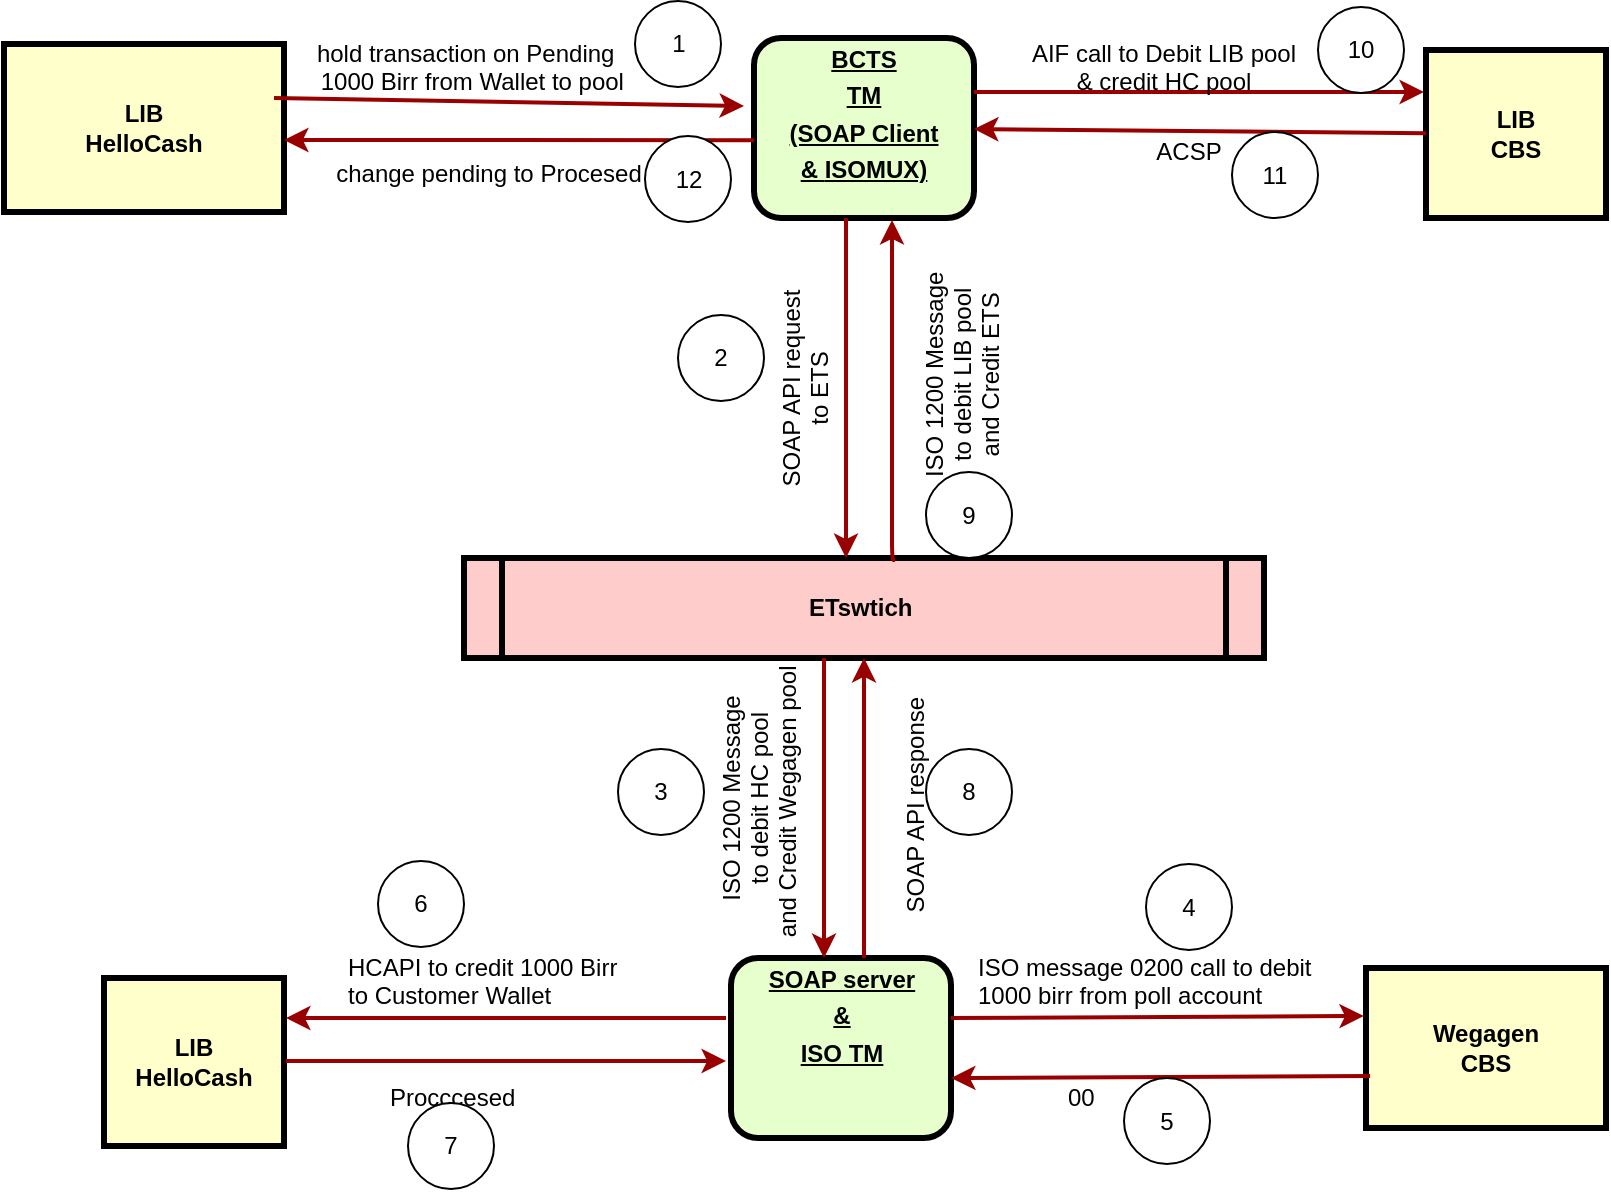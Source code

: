 <mxfile version="12.1.1" type="github" pages="1"><diagram name="Page-1" id="c7558073-3199-34d8-9f00-42111426c3f3"><mxGraphModel dx="1613" dy="431" grid="1" gridSize="10" guides="1" tooltips="1" connect="1" arrows="1" fold="1" page="1" pageScale="1" pageWidth="826" pageHeight="1169" background="#ffffff" math="0" shadow="0"><root><mxCell id="0"/><mxCell id="1" parent="0"/><mxCell id="2" value="&lt;p style=&quot;margin: 0px ; margin-top: 4px ; text-align: center ; text-decoration: underline&quot;&gt;BCTS&lt;/p&gt;&lt;p style=&quot;margin: 0px ; margin-top: 4px ; text-align: center ; text-decoration: underline&quot;&gt;TM&lt;/p&gt;&lt;p style=&quot;margin: 0px ; margin-top: 4px ; text-align: center ; text-decoration: underline&quot;&gt;(SOAP Client&lt;/p&gt;&lt;p style=&quot;margin: 0px ; margin-top: 4px ; text-align: center ; text-decoration: underline&quot;&gt;&amp;amp;&amp;nbsp;&lt;span&gt;ISOMUX)&lt;/span&gt;&lt;/p&gt;" style="verticalAlign=middle;align=center;overflow=fill;fontSize=12;fontFamily=Helvetica;html=1;rounded=1;fontStyle=1;strokeWidth=3;fillColor=#E6FFCC" parent="1" vertex="1"><mxGeometry x="355" y="130" width="110" height="90" as="geometry"/></mxCell><mxCell id="3" value="LIB&#10;HelloCash" style="whiteSpace=wrap;align=center;verticalAlign=middle;fontStyle=1;strokeWidth=3;fillColor=#FFFFCC" parent="1" vertex="1"><mxGeometry x="-20" y="133" width="140" height="84" as="geometry"/></mxCell><mxCell id="4" value="LIB&#10;CBS" style="whiteSpace=wrap;align=center;verticalAlign=middle;fontStyle=1;strokeWidth=3;fillColor=#FFFFCC" parent="1" vertex="1"><mxGeometry x="691" y="136" width="90" height="84" as="geometry"/></mxCell><mxCell id="5" value="ETswtich " style="shape=process;whiteSpace=wrap;align=center;verticalAlign=middle;size=0.048;fontStyle=1;strokeWidth=3;fillColor=#FFCCCC" parent="1" vertex="1"><mxGeometry x="210.0" y="390" width="400" height="50" as="geometry"/></mxCell><mxCell id="36" value="" style="edgeStyle=none;noEdgeStyle=1;strokeColor=#990000;strokeWidth=2;" parent="1" edge="1"><mxGeometry width="100" height="100" relative="1" as="geometry"><mxPoint x="115" y="160" as="sourcePoint"/><mxPoint x="350" y="164" as="targetPoint"/><Array as="points"/></mxGeometry></mxCell><mxCell id="37" value="" style="edgeStyle=none;noEdgeStyle=1;strokeColor=#990000;strokeWidth=2" parent="1" source="4" target="2" edge="1"><mxGeometry width="100" height="100" relative="1" as="geometry"><mxPoint x="280" y="190" as="sourcePoint"/><mxPoint x="380" y="90" as="targetPoint"/></mxGeometry></mxCell><mxCell id="11" value="&lt;p style=&quot;margin: 0px ; margin-top: 4px ; text-align: center ; text-decoration: underline&quot;&gt;SOAP server&lt;/p&gt;&lt;p style=&quot;margin: 0px ; margin-top: 4px ; text-align: center ; text-decoration: underline&quot;&gt;&amp;amp;&lt;/p&gt;&lt;p style=&quot;margin: 0px ; margin-top: 4px ; text-align: center ; text-decoration: underline&quot;&gt;ISO TM&lt;/p&gt;" style="verticalAlign=middle;align=center;overflow=fill;fontSize=12;fontFamily=Helvetica;html=1;rounded=1;fontStyle=1;strokeWidth=3;fillColor=#E6FFCC" parent="1" vertex="1"><mxGeometry x="343.5" y="590" width="110" height="90" as="geometry"/></mxCell><mxCell id="56" value="" style="edgeStyle=elbowEdgeStyle;elbow=horizontal;strokeColor=#990000;strokeWidth=2" parent="1" source="2" target="5" edge="1"><mxGeometry width="100" height="100" relative="1" as="geometry"><mxPoint x="50" y="500" as="sourcePoint"/><mxPoint x="150" y="400" as="targetPoint"/><Array as="points"><mxPoint x="401" y="300"/><mxPoint x="280" y="360"/></Array></mxGeometry></mxCell><mxCell id="88" value="" style="edgeStyle=elbowEdgeStyle;elbow=horizontal;strokeColor=#990000;strokeWidth=2" parent="1" source="5" target="11" edge="1"><mxGeometry width="100" height="100" relative="1" as="geometry"><mxPoint x="50" y="500" as="sourcePoint"/><mxPoint x="150" y="400" as="targetPoint"/><Array as="points"><mxPoint x="390" y="470"/></Array></mxGeometry></mxCell><mxCell id="89" value="" style="edgeStyle=elbowEdgeStyle;elbow=horizontal;strokeColor=#990000;strokeWidth=2" parent="1" source="11" target="5" edge="1"><mxGeometry width="100" height="100" relative="1" as="geometry"><mxPoint x="60.0" y="510" as="sourcePoint"/><mxPoint x="160.0" y="410" as="targetPoint"/><Array as="points"><mxPoint x="410" y="470"/></Array></mxGeometry></mxCell><mxCell id="95" value="SOAP API response  " style="text;spacingTop=-5;align=center;rotation=-90;" parent="1" vertex="1"><mxGeometry x="393" y="485.5" width="117" height="49" as="geometry"/></mxCell><mxCell id="96" value="ISO 1200 Message &#10;to debit HC pool &#10;and Credit Wegagen pool " style="text;spacingTop=-5;align=center;rotation=-90;" parent="1" vertex="1"><mxGeometry x="330" y="500" width="30" height="20" as="geometry"/></mxCell><mxCell id="NKkgWCKWEFarxGGxpJ5g-107" value="" style="edgeStyle=none;noEdgeStyle=1;strokeColor=#990000;strokeWidth=2;" edge="1" parent="1"><mxGeometry width="100" height="100" relative="1" as="geometry"><mxPoint x="465" y="157" as="sourcePoint"/><mxPoint x="690" y="157" as="targetPoint"/><Array as="points"/></mxGeometry></mxCell><mxCell id="NKkgWCKWEFarxGGxpJ5g-110" value="" style="edgeStyle=elbowEdgeStyle;elbow=horizontal;strokeColor=#990000;strokeWidth=2;entryX=0.627;entryY=1.011;entryDx=0;entryDy=0;entryPerimeter=0;" edge="1" parent="1" target="2"><mxGeometry width="100" height="100" relative="1" as="geometry"><mxPoint x="425.5" y="391" as="sourcePoint"/><mxPoint x="425.5" y="322" as="targetPoint"/><Array as="points"><mxPoint x="424" y="290"/></Array></mxGeometry></mxCell><mxCell id="NKkgWCKWEFarxGGxpJ5g-113" value="Wegagen&#10;CBS" style="whiteSpace=wrap;align=center;verticalAlign=middle;fontStyle=1;strokeWidth=3;fillColor=#FFFFCC" vertex="1" parent="1"><mxGeometry x="661" y="595" width="120" height="80" as="geometry"/></mxCell><mxCell id="NKkgWCKWEFarxGGxpJ5g-114" value="LIB&#10;HelloCash" style="whiteSpace=wrap;align=center;verticalAlign=middle;fontStyle=1;strokeWidth=3;fillColor=#FFFFCC" vertex="1" parent="1"><mxGeometry x="30" y="600" width="90" height="84" as="geometry"/></mxCell><mxCell id="NKkgWCKWEFarxGGxpJ5g-118" value="" style="edgeStyle=none;noEdgeStyle=1;strokeColor=#990000;strokeWidth=2;exitX=0.017;exitY=0.675;exitDx=0;exitDy=0;exitPerimeter=0;" edge="1" parent="1" source="NKkgWCKWEFarxGGxpJ5g-113"><mxGeometry width="100" height="100" relative="1" as="geometry"><mxPoint x="616.5" y="650" as="sourcePoint"/><mxPoint x="453.5" y="650" as="targetPoint"/><Array as="points"/></mxGeometry></mxCell><mxCell id="NKkgWCKWEFarxGGxpJ5g-119" value="" style="edgeStyle=none;noEdgeStyle=1;strokeColor=#990000;strokeWidth=2;" edge="1" parent="1"><mxGeometry width="100" height="100" relative="1" as="geometry"><mxPoint x="341" y="620" as="sourcePoint"/><mxPoint x="121" y="620" as="targetPoint"/><Array as="points"/></mxGeometry></mxCell><mxCell id="NKkgWCKWEFarxGGxpJ5g-122" value="" style="edgeStyle=none;noEdgeStyle=1;strokeColor=#990000;strokeWidth=2;entryX=1.026;entryY=1.133;entryDx=0;entryDy=0;entryPerimeter=0;" edge="1" parent="1" target="NKkgWCKWEFarxGGxpJ5g-135"><mxGeometry width="100" height="100" relative="1" as="geometry"><mxPoint x="453.5" y="620" as="sourcePoint"/><mxPoint x="623.53" y="620.028" as="targetPoint"/></mxGeometry></mxCell><mxCell id="NKkgWCKWEFarxGGxpJ5g-123" value="" style="edgeStyle=none;noEdgeStyle=1;strokeColor=#990000;strokeWidth=2;" edge="1" parent="1"><mxGeometry width="100" height="100" relative="1" as="geometry"><mxPoint x="121" y="641.5" as="sourcePoint"/><mxPoint x="341" y="641.5" as="targetPoint"/></mxGeometry></mxCell><mxCell id="NKkgWCKWEFarxGGxpJ5g-125" value="" style="edgeStyle=none;noEdgeStyle=1;strokeColor=#990000;strokeWidth=2;" edge="1" parent="1"><mxGeometry width="100" height="100" relative="1" as="geometry"><mxPoint x="355" y="181.086" as="sourcePoint"/><mxPoint x="120" y="181" as="targetPoint"/></mxGeometry></mxCell><mxCell id="NKkgWCKWEFarxGGxpJ5g-129" value="SOAP API request&#10; to ETS " style="text;spacingTop=-5;align=center;direction=north;rotation=-90;" vertex="1" parent="1"><mxGeometry x="370" y="290" width="20" height="30" as="geometry"/></mxCell><mxCell id="NKkgWCKWEFarxGGxpJ5g-135" value="ISO message 0200 call to debit&amp;nbsp;&lt;br&gt;1000 birr from poll account" style="text;html=1;resizable=0;points=[];autosize=1;align=left;verticalAlign=top;spacingTop=-4;" vertex="1" parent="1"><mxGeometry x="465" y="585" width="190" height="30" as="geometry"/></mxCell><mxCell id="NKkgWCKWEFarxGGxpJ5g-136" value="00" style="text;html=1;resizable=0;points=[];autosize=1;align=left;verticalAlign=top;spacingTop=-4;" vertex="1" parent="1"><mxGeometry x="510" y="650" width="30" height="20" as="geometry"/></mxCell><mxCell id="NKkgWCKWEFarxGGxpJ5g-137" value="HCAPI to credit 1000 Birr&lt;br&gt;to Customer Wallet" style="text;html=1;resizable=0;points=[];autosize=1;align=left;verticalAlign=top;spacingTop=-4;" vertex="1" parent="1"><mxGeometry x="150" y="585" width="150" height="30" as="geometry"/></mxCell><mxCell id="NKkgWCKWEFarxGGxpJ5g-139" value="Procccesed&amp;nbsp;" style="text;html=1;resizable=0;points=[];autosize=1;align=left;verticalAlign=top;spacingTop=-4;" vertex="1" parent="1"><mxGeometry x="171" y="650" width="80" height="20" as="geometry"/></mxCell><mxCell id="NKkgWCKWEFarxGGxpJ5g-140" value="ISO 1200 Message &#10;to debit LIB pool &#10;and Credit ETS " style="text;spacingTop=-5;align=center;direction=north;rotation=-90;" vertex="1" parent="1"><mxGeometry x="440.5" y="281.5" width="22" height="30" as="geometry"/></mxCell><mxCell id="NKkgWCKWEFarxGGxpJ5g-149" value="AIF call to Debit LIB pool&#10;&amp; credit HC pool" style="text;spacingTop=-5;align=center" vertex="1" parent="1"><mxGeometry x="547.5" y="129" width="25" height="44" as="geometry"/></mxCell><mxCell id="NKkgWCKWEFarxGGxpJ5g-151" value="hold transaction on Pending &#10; 1000 Birr from Wallet to pool" style="text;spacingTop=-5;align=center" vertex="1" parent="1"><mxGeometry x="200" y="129" width="25" height="2" as="geometry"/></mxCell><mxCell id="NKkgWCKWEFarxGGxpJ5g-158" value="change pending to Procesed" style="text;spacingTop=-5;align=center" vertex="1" parent="1"><mxGeometry x="210" y="189" width="25" height="2" as="geometry"/></mxCell><mxCell id="NKkgWCKWEFarxGGxpJ5g-163" value="ACSP" style="text;spacingTop=-5;align=center" vertex="1" parent="1"><mxGeometry x="560" y="178" width="25" height="44" as="geometry"/></mxCell><mxCell id="NKkgWCKWEFarxGGxpJ5g-167" value="1" style="ellipse;whiteSpace=wrap;html=1;aspect=fixed;" vertex="1" parent="1"><mxGeometry x="295.5" y="111.5" width="43" height="43" as="geometry"/></mxCell><mxCell id="NKkgWCKWEFarxGGxpJ5g-169" value="2" style="ellipse;whiteSpace=wrap;html=1;aspect=fixed;" vertex="1" parent="1"><mxGeometry x="317" y="268.5" width="43" height="43" as="geometry"/></mxCell><mxCell id="NKkgWCKWEFarxGGxpJ5g-170" value="3" style="ellipse;whiteSpace=wrap;html=1;aspect=fixed;" vertex="1" parent="1"><mxGeometry x="287" y="485.5" width="43" height="43" as="geometry"/></mxCell><mxCell id="NKkgWCKWEFarxGGxpJ5g-171" value="4" style="ellipse;whiteSpace=wrap;html=1;aspect=fixed;" vertex="1" parent="1"><mxGeometry x="551" y="543" width="43" height="43" as="geometry"/></mxCell><mxCell id="NKkgWCKWEFarxGGxpJ5g-172" value="5" style="ellipse;whiteSpace=wrap;html=1;aspect=fixed;" vertex="1" parent="1"><mxGeometry x="540" y="650" width="43" height="43" as="geometry"/></mxCell><mxCell id="NKkgWCKWEFarxGGxpJ5g-173" value="7" style="ellipse;whiteSpace=wrap;html=1;aspect=fixed;" vertex="1" parent="1"><mxGeometry x="182" y="662.5" width="43" height="43" as="geometry"/></mxCell><mxCell id="NKkgWCKWEFarxGGxpJ5g-174" value="9" style="ellipse;whiteSpace=wrap;html=1;aspect=fixed;" vertex="1" parent="1"><mxGeometry x="441" y="347" width="43" height="43" as="geometry"/></mxCell><mxCell id="NKkgWCKWEFarxGGxpJ5g-175" value="11" style="ellipse;whiteSpace=wrap;html=1;aspect=fixed;" vertex="1" parent="1"><mxGeometry x="594" y="177" width="43" height="43" as="geometry"/></mxCell><mxCell id="NKkgWCKWEFarxGGxpJ5g-176" value="10" style="ellipse;whiteSpace=wrap;html=1;aspect=fixed;" vertex="1" parent="1"><mxGeometry x="637" y="114.5" width="43" height="43" as="geometry"/></mxCell><mxCell id="NKkgWCKWEFarxGGxpJ5g-177" value="12" style="ellipse;whiteSpace=wrap;html=1;aspect=fixed;" vertex="1" parent="1"><mxGeometry x="300.5" y="179" width="43" height="43" as="geometry"/></mxCell><mxCell id="NKkgWCKWEFarxGGxpJ5g-178" value="6" style="ellipse;whiteSpace=wrap;html=1;aspect=fixed;" vertex="1" parent="1"><mxGeometry x="167" y="541.5" width="43" height="43" as="geometry"/></mxCell><mxCell id="NKkgWCKWEFarxGGxpJ5g-179" value="8" style="ellipse;whiteSpace=wrap;html=1;aspect=fixed;" vertex="1" parent="1"><mxGeometry x="441" y="485.5" width="43" height="43" as="geometry"/></mxCell></root></mxGraphModel></diagram></mxfile>